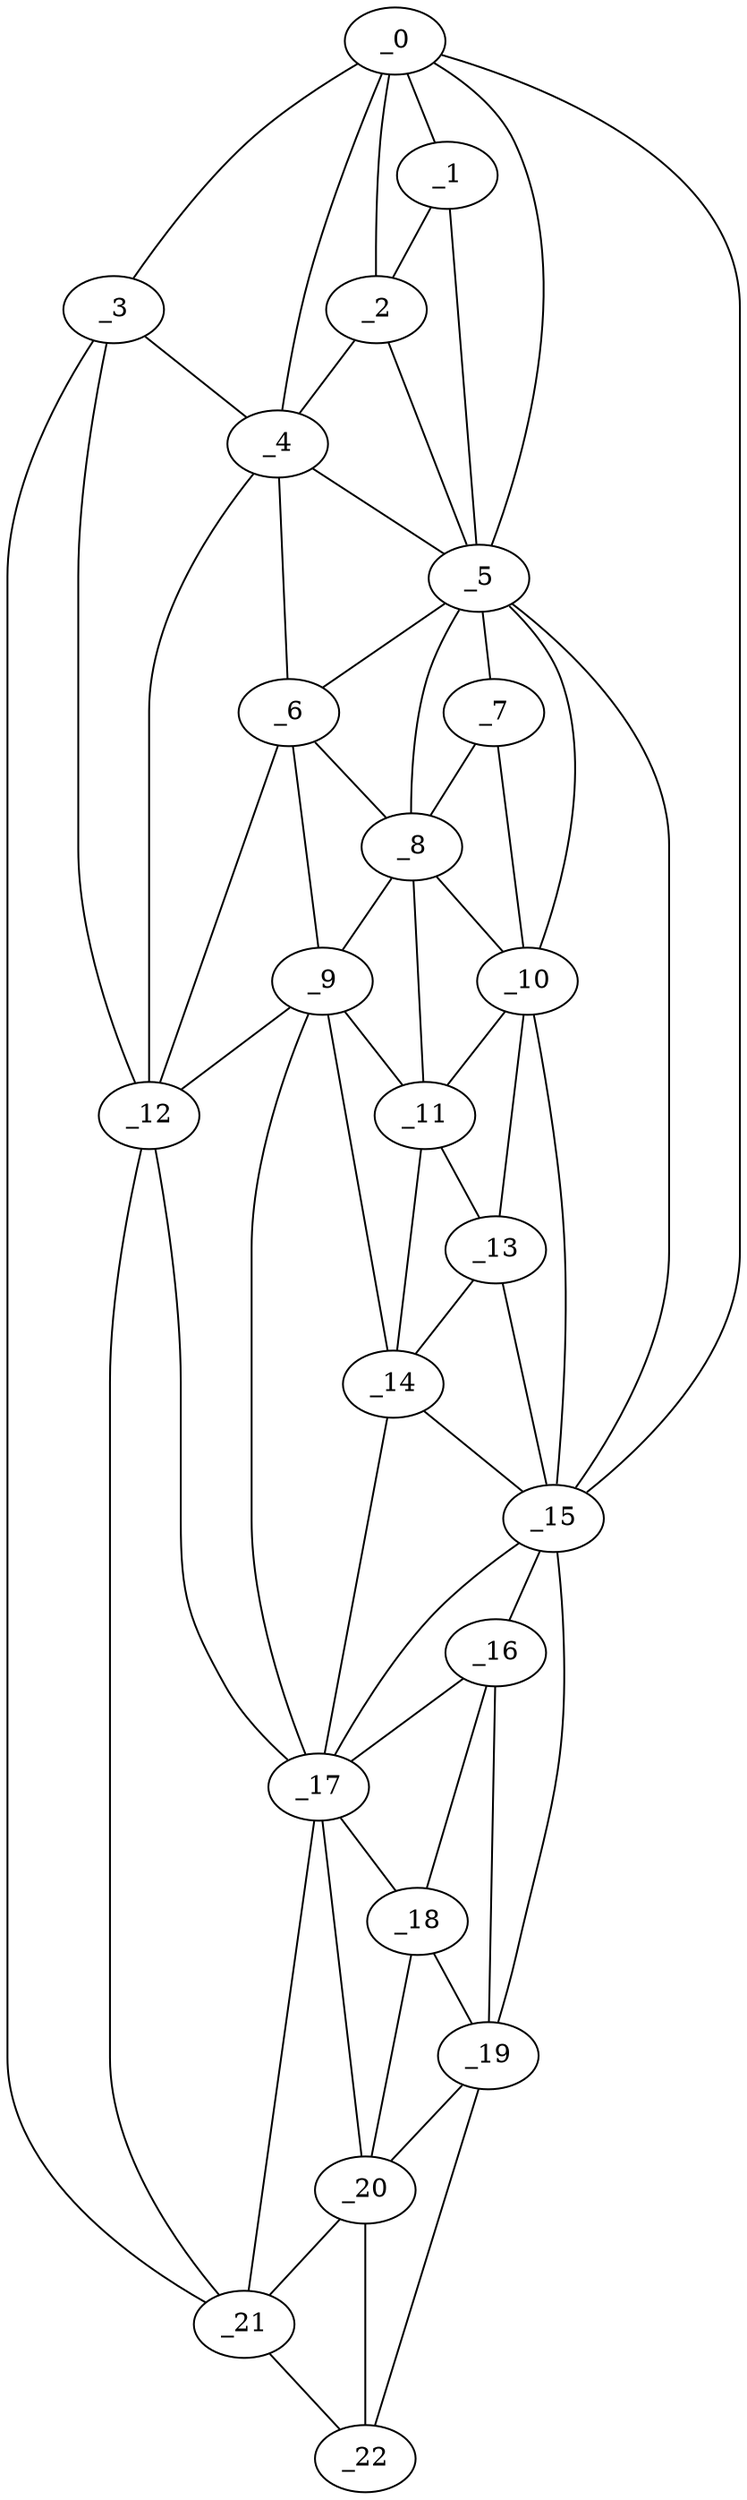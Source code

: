 graph "obj79__155.gxl" {
	_0	 [x=7,
		y=48];
	_1	 [x=26,
		y=46];
	_0 -- _1	 [valence=2];
	_2	 [x=26,
		y=51];
	_0 -- _2	 [valence=1];
	_3	 [x=27,
		y=96];
	_0 -- _3	 [valence=1];
	_4	 [x=32,
		y=65];
	_0 -- _4	 [valence=1];
	_5	 [x=39,
		y=44];
	_0 -- _5	 [valence=2];
	_15	 [x=82,
		y=37];
	_0 -- _15	 [valence=1];
	_1 -- _2	 [valence=2];
	_1 -- _5	 [valence=1];
	_2 -- _4	 [valence=1];
	_2 -- _5	 [valence=2];
	_3 -- _4	 [valence=2];
	_12	 [x=57,
		y=88];
	_3 -- _12	 [valence=2];
	_21	 [x=123,
		y=79];
	_3 -- _21	 [valence=1];
	_4 -- _5	 [valence=2];
	_6	 [x=46,
		y=64];
	_4 -- _6	 [valence=2];
	_4 -- _12	 [valence=2];
	_5 -- _6	 [valence=2];
	_7	 [x=49,
		y=43];
	_5 -- _7	 [valence=1];
	_8	 [x=53,
		y=46];
	_5 -- _8	 [valence=1];
	_10	 [x=54,
		y=42];
	_5 -- _10	 [valence=2];
	_5 -- _15	 [valence=2];
	_6 -- _8	 [valence=2];
	_9	 [x=53,
		y=63];
	_6 -- _9	 [valence=1];
	_6 -- _12	 [valence=2];
	_7 -- _8	 [valence=2];
	_7 -- _10	 [valence=2];
	_8 -- _9	 [valence=2];
	_8 -- _10	 [valence=1];
	_11	 [x=56,
		y=46];
	_8 -- _11	 [valence=2];
	_9 -- _11	 [valence=1];
	_9 -- _12	 [valence=2];
	_14	 [x=71,
		y=40];
	_9 -- _14	 [valence=2];
	_17	 [x=87,
		y=41];
	_9 -- _17	 [valence=2];
	_10 -- _11	 [valence=2];
	_13	 [x=67,
		y=40];
	_10 -- _13	 [valence=1];
	_10 -- _15	 [valence=2];
	_11 -- _13	 [valence=2];
	_11 -- _14	 [valence=2];
	_12 -- _17	 [valence=2];
	_12 -- _21	 [valence=2];
	_13 -- _14	 [valence=1];
	_13 -- _15	 [valence=2];
	_14 -- _15	 [valence=2];
	_14 -- _17	 [valence=2];
	_16	 [x=87,
		y=37];
	_15 -- _16	 [valence=2];
	_15 -- _17	 [valence=2];
	_19	 [x=97,
		y=35];
	_15 -- _19	 [valence=1];
	_16 -- _17	 [valence=2];
	_18	 [x=92,
		y=39];
	_16 -- _18	 [valence=2];
	_16 -- _19	 [valence=2];
	_17 -- _18	 [valence=2];
	_20	 [x=101,
		y=39];
	_17 -- _20	 [valence=2];
	_17 -- _21	 [valence=2];
	_18 -- _19	 [valence=1];
	_18 -- _20	 [valence=1];
	_19 -- _20	 [valence=2];
	_22	 [x=125,
		y=46];
	_19 -- _22	 [valence=1];
	_20 -- _21	 [valence=2];
	_20 -- _22	 [valence=2];
	_21 -- _22	 [valence=1];
}
